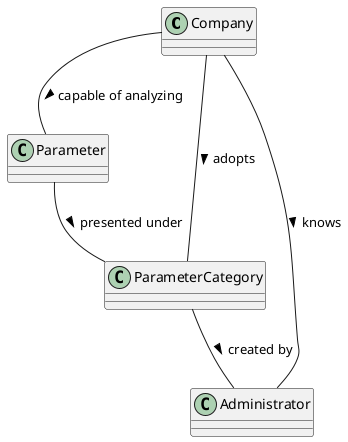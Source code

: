 @startuml
'https://plantuml.com/class-diagram

class Company
class Parameter
class ParameterCategory
class Administrator

Company -- Parameter : capable of analyzing >
Company -- ParameterCategory : adopts >
Company -- Administrator : knows >

Parameter -- ParameterCategory : presented under >

ParameterCategory -- Administrator : created by >

@enduml